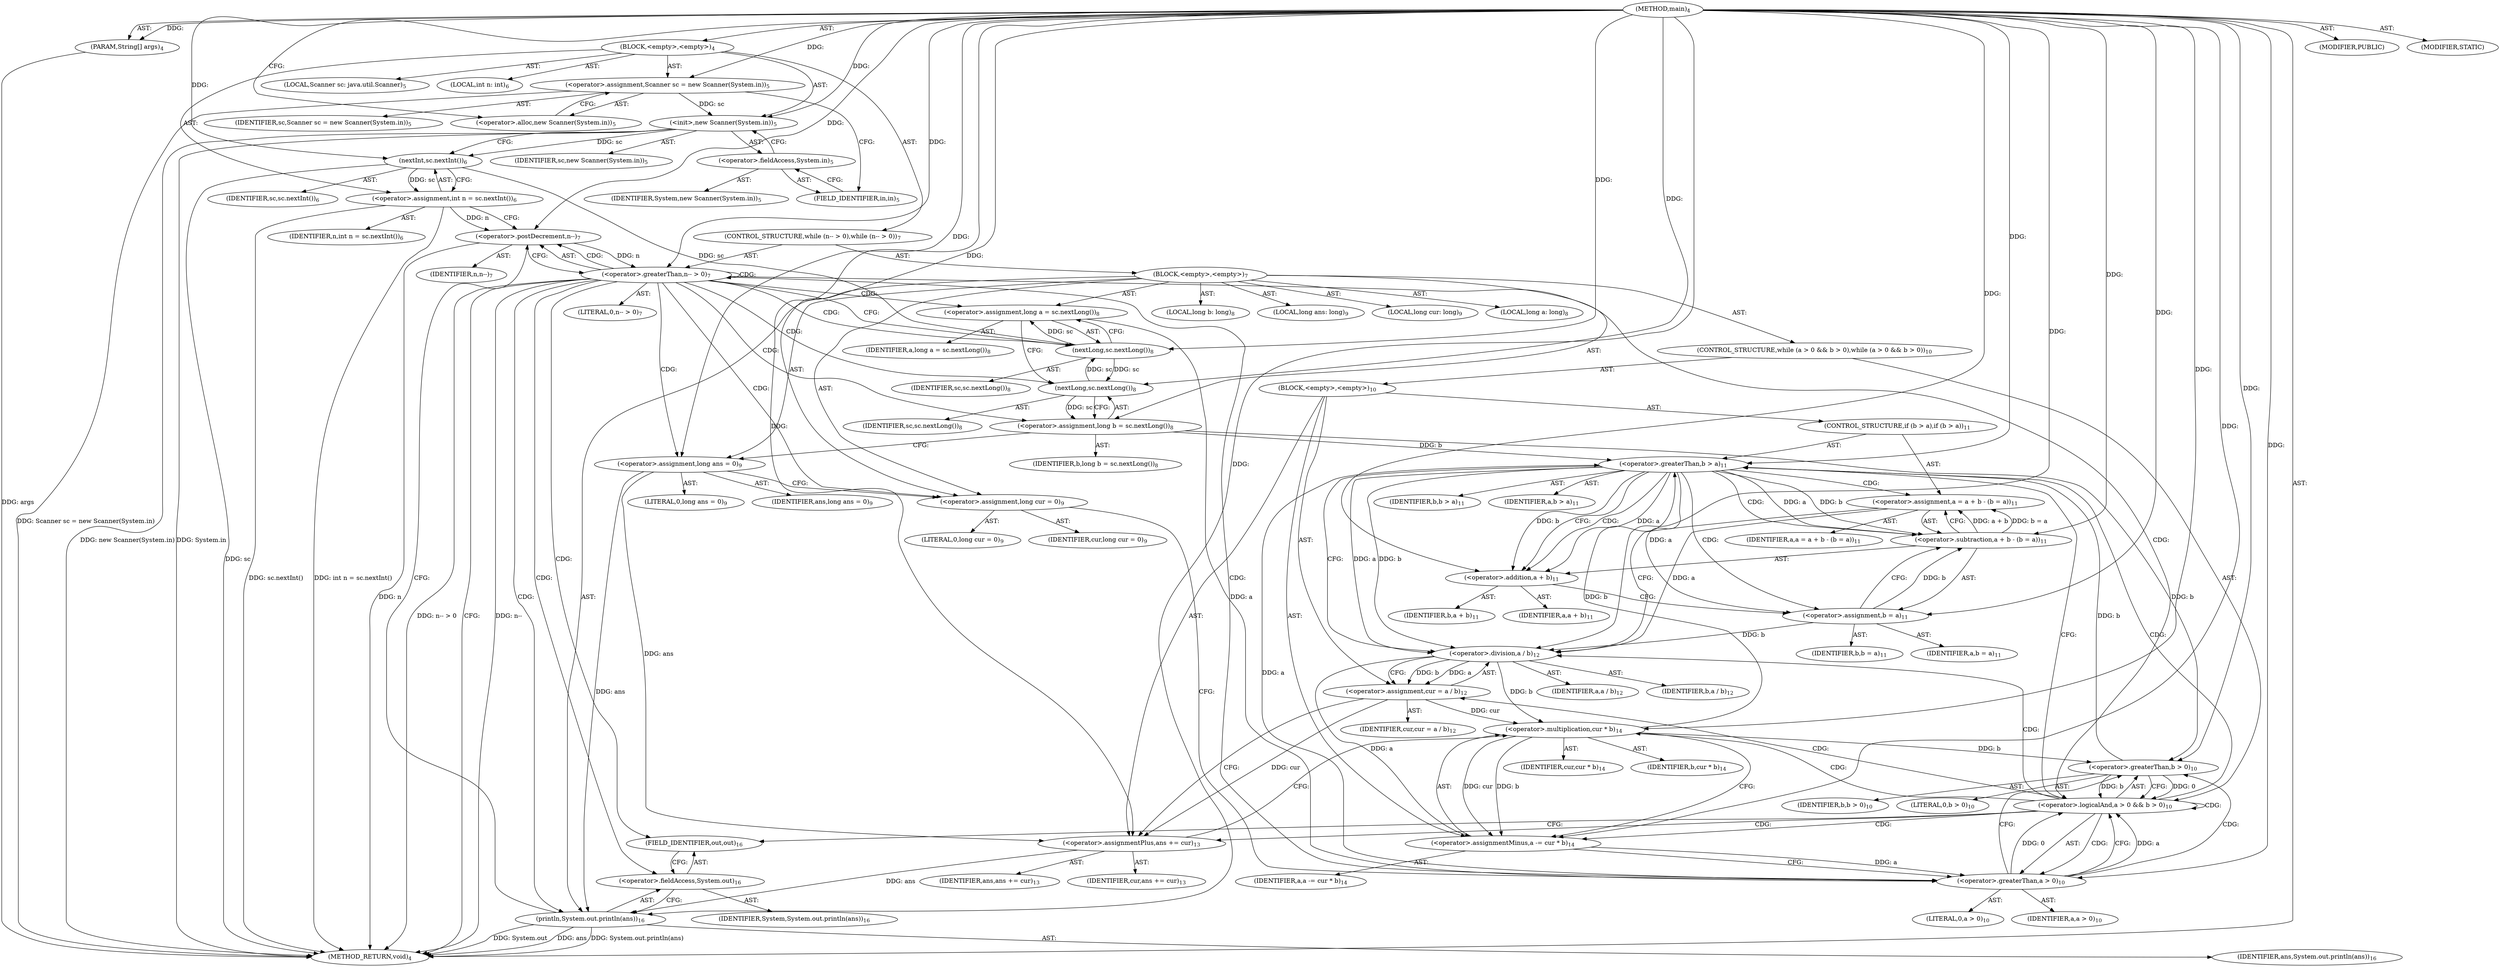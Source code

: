 digraph "main" {  
"19" [label = <(METHOD,main)<SUB>4</SUB>> ]
"20" [label = <(PARAM,String[] args)<SUB>4</SUB>> ]
"21" [label = <(BLOCK,&lt;empty&gt;,&lt;empty&gt;)<SUB>4</SUB>> ]
"4" [label = <(LOCAL,Scanner sc: java.util.Scanner)<SUB>5</SUB>> ]
"22" [label = <(&lt;operator&gt;.assignment,Scanner sc = new Scanner(System.in))<SUB>5</SUB>> ]
"23" [label = <(IDENTIFIER,sc,Scanner sc = new Scanner(System.in))<SUB>5</SUB>> ]
"24" [label = <(&lt;operator&gt;.alloc,new Scanner(System.in))<SUB>5</SUB>> ]
"25" [label = <(&lt;init&gt;,new Scanner(System.in))<SUB>5</SUB>> ]
"3" [label = <(IDENTIFIER,sc,new Scanner(System.in))<SUB>5</SUB>> ]
"26" [label = <(&lt;operator&gt;.fieldAccess,System.in)<SUB>5</SUB>> ]
"27" [label = <(IDENTIFIER,System,new Scanner(System.in))<SUB>5</SUB>> ]
"28" [label = <(FIELD_IDENTIFIER,in,in)<SUB>5</SUB>> ]
"29" [label = <(LOCAL,int n: int)<SUB>6</SUB>> ]
"30" [label = <(&lt;operator&gt;.assignment,int n = sc.nextInt())<SUB>6</SUB>> ]
"31" [label = <(IDENTIFIER,n,int n = sc.nextInt())<SUB>6</SUB>> ]
"32" [label = <(nextInt,sc.nextInt())<SUB>6</SUB>> ]
"33" [label = <(IDENTIFIER,sc,sc.nextInt())<SUB>6</SUB>> ]
"34" [label = <(CONTROL_STRUCTURE,while (n-- &gt; 0),while (n-- &gt; 0))<SUB>7</SUB>> ]
"35" [label = <(&lt;operator&gt;.greaterThan,n-- &gt; 0)<SUB>7</SUB>> ]
"36" [label = <(&lt;operator&gt;.postDecrement,n--)<SUB>7</SUB>> ]
"37" [label = <(IDENTIFIER,n,n--)<SUB>7</SUB>> ]
"38" [label = <(LITERAL,0,n-- &gt; 0)<SUB>7</SUB>> ]
"39" [label = <(BLOCK,&lt;empty&gt;,&lt;empty&gt;)<SUB>7</SUB>> ]
"40" [label = <(LOCAL,long a: long)<SUB>8</SUB>> ]
"41" [label = <(LOCAL,long b: long)<SUB>8</SUB>> ]
"42" [label = <(&lt;operator&gt;.assignment,long a = sc.nextLong())<SUB>8</SUB>> ]
"43" [label = <(IDENTIFIER,a,long a = sc.nextLong())<SUB>8</SUB>> ]
"44" [label = <(nextLong,sc.nextLong())<SUB>8</SUB>> ]
"45" [label = <(IDENTIFIER,sc,sc.nextLong())<SUB>8</SUB>> ]
"46" [label = <(&lt;operator&gt;.assignment,long b = sc.nextLong())<SUB>8</SUB>> ]
"47" [label = <(IDENTIFIER,b,long b = sc.nextLong())<SUB>8</SUB>> ]
"48" [label = <(nextLong,sc.nextLong())<SUB>8</SUB>> ]
"49" [label = <(IDENTIFIER,sc,sc.nextLong())<SUB>8</SUB>> ]
"50" [label = <(LOCAL,long ans: long)<SUB>9</SUB>> ]
"51" [label = <(LOCAL,long cur: long)<SUB>9</SUB>> ]
"52" [label = <(&lt;operator&gt;.assignment,long ans = 0)<SUB>9</SUB>> ]
"53" [label = <(IDENTIFIER,ans,long ans = 0)<SUB>9</SUB>> ]
"54" [label = <(LITERAL,0,long ans = 0)<SUB>9</SUB>> ]
"55" [label = <(&lt;operator&gt;.assignment,long cur = 0)<SUB>9</SUB>> ]
"56" [label = <(IDENTIFIER,cur,long cur = 0)<SUB>9</SUB>> ]
"57" [label = <(LITERAL,0,long cur = 0)<SUB>9</SUB>> ]
"58" [label = <(CONTROL_STRUCTURE,while (a &gt; 0 &amp;&amp; b &gt; 0),while (a &gt; 0 &amp;&amp; b &gt; 0))<SUB>10</SUB>> ]
"59" [label = <(&lt;operator&gt;.logicalAnd,a &gt; 0 &amp;&amp; b &gt; 0)<SUB>10</SUB>> ]
"60" [label = <(&lt;operator&gt;.greaterThan,a &gt; 0)<SUB>10</SUB>> ]
"61" [label = <(IDENTIFIER,a,a &gt; 0)<SUB>10</SUB>> ]
"62" [label = <(LITERAL,0,a &gt; 0)<SUB>10</SUB>> ]
"63" [label = <(&lt;operator&gt;.greaterThan,b &gt; 0)<SUB>10</SUB>> ]
"64" [label = <(IDENTIFIER,b,b &gt; 0)<SUB>10</SUB>> ]
"65" [label = <(LITERAL,0,b &gt; 0)<SUB>10</SUB>> ]
"66" [label = <(BLOCK,&lt;empty&gt;,&lt;empty&gt;)<SUB>10</SUB>> ]
"67" [label = <(CONTROL_STRUCTURE,if (b &gt; a),if (b &gt; a))<SUB>11</SUB>> ]
"68" [label = <(&lt;operator&gt;.greaterThan,b &gt; a)<SUB>11</SUB>> ]
"69" [label = <(IDENTIFIER,b,b &gt; a)<SUB>11</SUB>> ]
"70" [label = <(IDENTIFIER,a,b &gt; a)<SUB>11</SUB>> ]
"71" [label = <(&lt;operator&gt;.assignment,a = a + b - (b = a))<SUB>11</SUB>> ]
"72" [label = <(IDENTIFIER,a,a = a + b - (b = a))<SUB>11</SUB>> ]
"73" [label = <(&lt;operator&gt;.subtraction,a + b - (b = a))<SUB>11</SUB>> ]
"74" [label = <(&lt;operator&gt;.addition,a + b)<SUB>11</SUB>> ]
"75" [label = <(IDENTIFIER,a,a + b)<SUB>11</SUB>> ]
"76" [label = <(IDENTIFIER,b,a + b)<SUB>11</SUB>> ]
"77" [label = <(&lt;operator&gt;.assignment,b = a)<SUB>11</SUB>> ]
"78" [label = <(IDENTIFIER,b,b = a)<SUB>11</SUB>> ]
"79" [label = <(IDENTIFIER,a,b = a)<SUB>11</SUB>> ]
"80" [label = <(&lt;operator&gt;.assignment,cur = a / b)<SUB>12</SUB>> ]
"81" [label = <(IDENTIFIER,cur,cur = a / b)<SUB>12</SUB>> ]
"82" [label = <(&lt;operator&gt;.division,a / b)<SUB>12</SUB>> ]
"83" [label = <(IDENTIFIER,a,a / b)<SUB>12</SUB>> ]
"84" [label = <(IDENTIFIER,b,a / b)<SUB>12</SUB>> ]
"85" [label = <(&lt;operator&gt;.assignmentPlus,ans += cur)<SUB>13</SUB>> ]
"86" [label = <(IDENTIFIER,ans,ans += cur)<SUB>13</SUB>> ]
"87" [label = <(IDENTIFIER,cur,ans += cur)<SUB>13</SUB>> ]
"88" [label = <(&lt;operator&gt;.assignmentMinus,a -= cur * b)<SUB>14</SUB>> ]
"89" [label = <(IDENTIFIER,a,a -= cur * b)<SUB>14</SUB>> ]
"90" [label = <(&lt;operator&gt;.multiplication,cur * b)<SUB>14</SUB>> ]
"91" [label = <(IDENTIFIER,cur,cur * b)<SUB>14</SUB>> ]
"92" [label = <(IDENTIFIER,b,cur * b)<SUB>14</SUB>> ]
"93" [label = <(println,System.out.println(ans))<SUB>16</SUB>> ]
"94" [label = <(&lt;operator&gt;.fieldAccess,System.out)<SUB>16</SUB>> ]
"95" [label = <(IDENTIFIER,System,System.out.println(ans))<SUB>16</SUB>> ]
"96" [label = <(FIELD_IDENTIFIER,out,out)<SUB>16</SUB>> ]
"97" [label = <(IDENTIFIER,ans,System.out.println(ans))<SUB>16</SUB>> ]
"98" [label = <(MODIFIER,PUBLIC)> ]
"99" [label = <(MODIFIER,STATIC)> ]
"100" [label = <(METHOD_RETURN,void)<SUB>4</SUB>> ]
  "19" -> "20"  [ label = "AST: "] 
  "19" -> "21"  [ label = "AST: "] 
  "19" -> "98"  [ label = "AST: "] 
  "19" -> "99"  [ label = "AST: "] 
  "19" -> "100"  [ label = "AST: "] 
  "21" -> "4"  [ label = "AST: "] 
  "21" -> "22"  [ label = "AST: "] 
  "21" -> "25"  [ label = "AST: "] 
  "21" -> "29"  [ label = "AST: "] 
  "21" -> "30"  [ label = "AST: "] 
  "21" -> "34"  [ label = "AST: "] 
  "22" -> "23"  [ label = "AST: "] 
  "22" -> "24"  [ label = "AST: "] 
  "25" -> "3"  [ label = "AST: "] 
  "25" -> "26"  [ label = "AST: "] 
  "26" -> "27"  [ label = "AST: "] 
  "26" -> "28"  [ label = "AST: "] 
  "30" -> "31"  [ label = "AST: "] 
  "30" -> "32"  [ label = "AST: "] 
  "32" -> "33"  [ label = "AST: "] 
  "34" -> "35"  [ label = "AST: "] 
  "34" -> "39"  [ label = "AST: "] 
  "35" -> "36"  [ label = "AST: "] 
  "35" -> "38"  [ label = "AST: "] 
  "36" -> "37"  [ label = "AST: "] 
  "39" -> "40"  [ label = "AST: "] 
  "39" -> "41"  [ label = "AST: "] 
  "39" -> "42"  [ label = "AST: "] 
  "39" -> "46"  [ label = "AST: "] 
  "39" -> "50"  [ label = "AST: "] 
  "39" -> "51"  [ label = "AST: "] 
  "39" -> "52"  [ label = "AST: "] 
  "39" -> "55"  [ label = "AST: "] 
  "39" -> "58"  [ label = "AST: "] 
  "39" -> "93"  [ label = "AST: "] 
  "42" -> "43"  [ label = "AST: "] 
  "42" -> "44"  [ label = "AST: "] 
  "44" -> "45"  [ label = "AST: "] 
  "46" -> "47"  [ label = "AST: "] 
  "46" -> "48"  [ label = "AST: "] 
  "48" -> "49"  [ label = "AST: "] 
  "52" -> "53"  [ label = "AST: "] 
  "52" -> "54"  [ label = "AST: "] 
  "55" -> "56"  [ label = "AST: "] 
  "55" -> "57"  [ label = "AST: "] 
  "58" -> "59"  [ label = "AST: "] 
  "58" -> "66"  [ label = "AST: "] 
  "59" -> "60"  [ label = "AST: "] 
  "59" -> "63"  [ label = "AST: "] 
  "60" -> "61"  [ label = "AST: "] 
  "60" -> "62"  [ label = "AST: "] 
  "63" -> "64"  [ label = "AST: "] 
  "63" -> "65"  [ label = "AST: "] 
  "66" -> "67"  [ label = "AST: "] 
  "66" -> "80"  [ label = "AST: "] 
  "66" -> "85"  [ label = "AST: "] 
  "66" -> "88"  [ label = "AST: "] 
  "67" -> "68"  [ label = "AST: "] 
  "67" -> "71"  [ label = "AST: "] 
  "68" -> "69"  [ label = "AST: "] 
  "68" -> "70"  [ label = "AST: "] 
  "71" -> "72"  [ label = "AST: "] 
  "71" -> "73"  [ label = "AST: "] 
  "73" -> "74"  [ label = "AST: "] 
  "73" -> "77"  [ label = "AST: "] 
  "74" -> "75"  [ label = "AST: "] 
  "74" -> "76"  [ label = "AST: "] 
  "77" -> "78"  [ label = "AST: "] 
  "77" -> "79"  [ label = "AST: "] 
  "80" -> "81"  [ label = "AST: "] 
  "80" -> "82"  [ label = "AST: "] 
  "82" -> "83"  [ label = "AST: "] 
  "82" -> "84"  [ label = "AST: "] 
  "85" -> "86"  [ label = "AST: "] 
  "85" -> "87"  [ label = "AST: "] 
  "88" -> "89"  [ label = "AST: "] 
  "88" -> "90"  [ label = "AST: "] 
  "90" -> "91"  [ label = "AST: "] 
  "90" -> "92"  [ label = "AST: "] 
  "93" -> "94"  [ label = "AST: "] 
  "93" -> "97"  [ label = "AST: "] 
  "94" -> "95"  [ label = "AST: "] 
  "94" -> "96"  [ label = "AST: "] 
  "22" -> "28"  [ label = "CFG: "] 
  "25" -> "32"  [ label = "CFG: "] 
  "30" -> "36"  [ label = "CFG: "] 
  "24" -> "22"  [ label = "CFG: "] 
  "26" -> "25"  [ label = "CFG: "] 
  "32" -> "30"  [ label = "CFG: "] 
  "35" -> "100"  [ label = "CFG: "] 
  "35" -> "44"  [ label = "CFG: "] 
  "28" -> "26"  [ label = "CFG: "] 
  "36" -> "35"  [ label = "CFG: "] 
  "42" -> "48"  [ label = "CFG: "] 
  "46" -> "52"  [ label = "CFG: "] 
  "52" -> "55"  [ label = "CFG: "] 
  "55" -> "60"  [ label = "CFG: "] 
  "93" -> "36"  [ label = "CFG: "] 
  "44" -> "42"  [ label = "CFG: "] 
  "48" -> "46"  [ label = "CFG: "] 
  "59" -> "68"  [ label = "CFG: "] 
  "59" -> "96"  [ label = "CFG: "] 
  "94" -> "93"  [ label = "CFG: "] 
  "60" -> "59"  [ label = "CFG: "] 
  "60" -> "63"  [ label = "CFG: "] 
  "63" -> "59"  [ label = "CFG: "] 
  "80" -> "85"  [ label = "CFG: "] 
  "85" -> "90"  [ label = "CFG: "] 
  "88" -> "60"  [ label = "CFG: "] 
  "96" -> "94"  [ label = "CFG: "] 
  "68" -> "74"  [ label = "CFG: "] 
  "68" -> "82"  [ label = "CFG: "] 
  "71" -> "82"  [ label = "CFG: "] 
  "82" -> "80"  [ label = "CFG: "] 
  "90" -> "88"  [ label = "CFG: "] 
  "73" -> "71"  [ label = "CFG: "] 
  "74" -> "77"  [ label = "CFG: "] 
  "77" -> "73"  [ label = "CFG: "] 
  "19" -> "24"  [ label = "CFG: "] 
  "20" -> "100"  [ label = "DDG: args"] 
  "22" -> "100"  [ label = "DDG: Scanner sc = new Scanner(System.in)"] 
  "25" -> "100"  [ label = "DDG: System.in"] 
  "25" -> "100"  [ label = "DDG: new Scanner(System.in)"] 
  "32" -> "100"  [ label = "DDG: sc"] 
  "30" -> "100"  [ label = "DDG: sc.nextInt()"] 
  "30" -> "100"  [ label = "DDG: int n = sc.nextInt()"] 
  "36" -> "100"  [ label = "DDG: n"] 
  "35" -> "100"  [ label = "DDG: n--"] 
  "35" -> "100"  [ label = "DDG: n-- &gt; 0"] 
  "93" -> "100"  [ label = "DDG: System.out"] 
  "93" -> "100"  [ label = "DDG: ans"] 
  "93" -> "100"  [ label = "DDG: System.out.println(ans)"] 
  "19" -> "20"  [ label = "DDG: "] 
  "19" -> "22"  [ label = "DDG: "] 
  "32" -> "30"  [ label = "DDG: sc"] 
  "22" -> "25"  [ label = "DDG: sc"] 
  "19" -> "25"  [ label = "DDG: "] 
  "25" -> "32"  [ label = "DDG: sc"] 
  "19" -> "32"  [ label = "DDG: "] 
  "36" -> "35"  [ label = "DDG: n"] 
  "19" -> "35"  [ label = "DDG: "] 
  "44" -> "42"  [ label = "DDG: sc"] 
  "48" -> "46"  [ label = "DDG: sc"] 
  "19" -> "52"  [ label = "DDG: "] 
  "19" -> "55"  [ label = "DDG: "] 
  "30" -> "36"  [ label = "DDG: n"] 
  "19" -> "36"  [ label = "DDG: "] 
  "52" -> "93"  [ label = "DDG: ans"] 
  "85" -> "93"  [ label = "DDG: ans"] 
  "19" -> "93"  [ label = "DDG: "] 
  "32" -> "44"  [ label = "DDG: sc"] 
  "48" -> "44"  [ label = "DDG: sc"] 
  "19" -> "44"  [ label = "DDG: "] 
  "44" -> "48"  [ label = "DDG: sc"] 
  "19" -> "48"  [ label = "DDG: "] 
  "60" -> "59"  [ label = "DDG: a"] 
  "60" -> "59"  [ label = "DDG: 0"] 
  "63" -> "59"  [ label = "DDG: b"] 
  "63" -> "59"  [ label = "DDG: 0"] 
  "82" -> "80"  [ label = "DDG: a"] 
  "82" -> "80"  [ label = "DDG: b"] 
  "80" -> "85"  [ label = "DDG: cur"] 
  "19" -> "85"  [ label = "DDG: "] 
  "90" -> "88"  [ label = "DDG: cur"] 
  "90" -> "88"  [ label = "DDG: b"] 
  "42" -> "60"  [ label = "DDG: a"] 
  "88" -> "60"  [ label = "DDG: a"] 
  "19" -> "60"  [ label = "DDG: "] 
  "46" -> "63"  [ label = "DDG: b"] 
  "90" -> "63"  [ label = "DDG: b"] 
  "19" -> "63"  [ label = "DDG: "] 
  "73" -> "71"  [ label = "DDG: a + b"] 
  "73" -> "71"  [ label = "DDG: b = a"] 
  "52" -> "85"  [ label = "DDG: ans"] 
  "82" -> "88"  [ label = "DDG: a"] 
  "19" -> "88"  [ label = "DDG: "] 
  "46" -> "68"  [ label = "DDG: b"] 
  "63" -> "68"  [ label = "DDG: b"] 
  "90" -> "68"  [ label = "DDG: b"] 
  "19" -> "68"  [ label = "DDG: "] 
  "60" -> "68"  [ label = "DDG: a"] 
  "68" -> "82"  [ label = "DDG: a"] 
  "71" -> "82"  [ label = "DDG: a"] 
  "19" -> "82"  [ label = "DDG: "] 
  "68" -> "82"  [ label = "DDG: b"] 
  "77" -> "82"  [ label = "DDG: b"] 
  "19" -> "90"  [ label = "DDG: "] 
  "80" -> "90"  [ label = "DDG: cur"] 
  "82" -> "90"  [ label = "DDG: b"] 
  "68" -> "73"  [ label = "DDG: a"] 
  "19" -> "73"  [ label = "DDG: "] 
  "68" -> "73"  [ label = "DDG: b"] 
  "77" -> "73"  [ label = "DDG: b"] 
  "68" -> "74"  [ label = "DDG: a"] 
  "19" -> "74"  [ label = "DDG: "] 
  "68" -> "74"  [ label = "DDG: b"] 
  "19" -> "77"  [ label = "DDG: "] 
  "68" -> "77"  [ label = "DDG: a"] 
  "35" -> "94"  [ label = "CDG: "] 
  "35" -> "48"  [ label = "CDG: "] 
  "35" -> "60"  [ label = "CDG: "] 
  "35" -> "96"  [ label = "CDG: "] 
  "35" -> "42"  [ label = "CDG: "] 
  "35" -> "52"  [ label = "CDG: "] 
  "35" -> "46"  [ label = "CDG: "] 
  "35" -> "59"  [ label = "CDG: "] 
  "35" -> "44"  [ label = "CDG: "] 
  "35" -> "35"  [ label = "CDG: "] 
  "35" -> "93"  [ label = "CDG: "] 
  "35" -> "36"  [ label = "CDG: "] 
  "35" -> "55"  [ label = "CDG: "] 
  "59" -> "68"  [ label = "CDG: "] 
  "59" -> "60"  [ label = "CDG: "] 
  "59" -> "85"  [ label = "CDG: "] 
  "59" -> "59"  [ label = "CDG: "] 
  "59" -> "82"  [ label = "CDG: "] 
  "59" -> "90"  [ label = "CDG: "] 
  "59" -> "80"  [ label = "CDG: "] 
  "59" -> "88"  [ label = "CDG: "] 
  "60" -> "63"  [ label = "CDG: "] 
  "68" -> "73"  [ label = "CDG: "] 
  "68" -> "77"  [ label = "CDG: "] 
  "68" -> "74"  [ label = "CDG: "] 
  "68" -> "71"  [ label = "CDG: "] 
}
